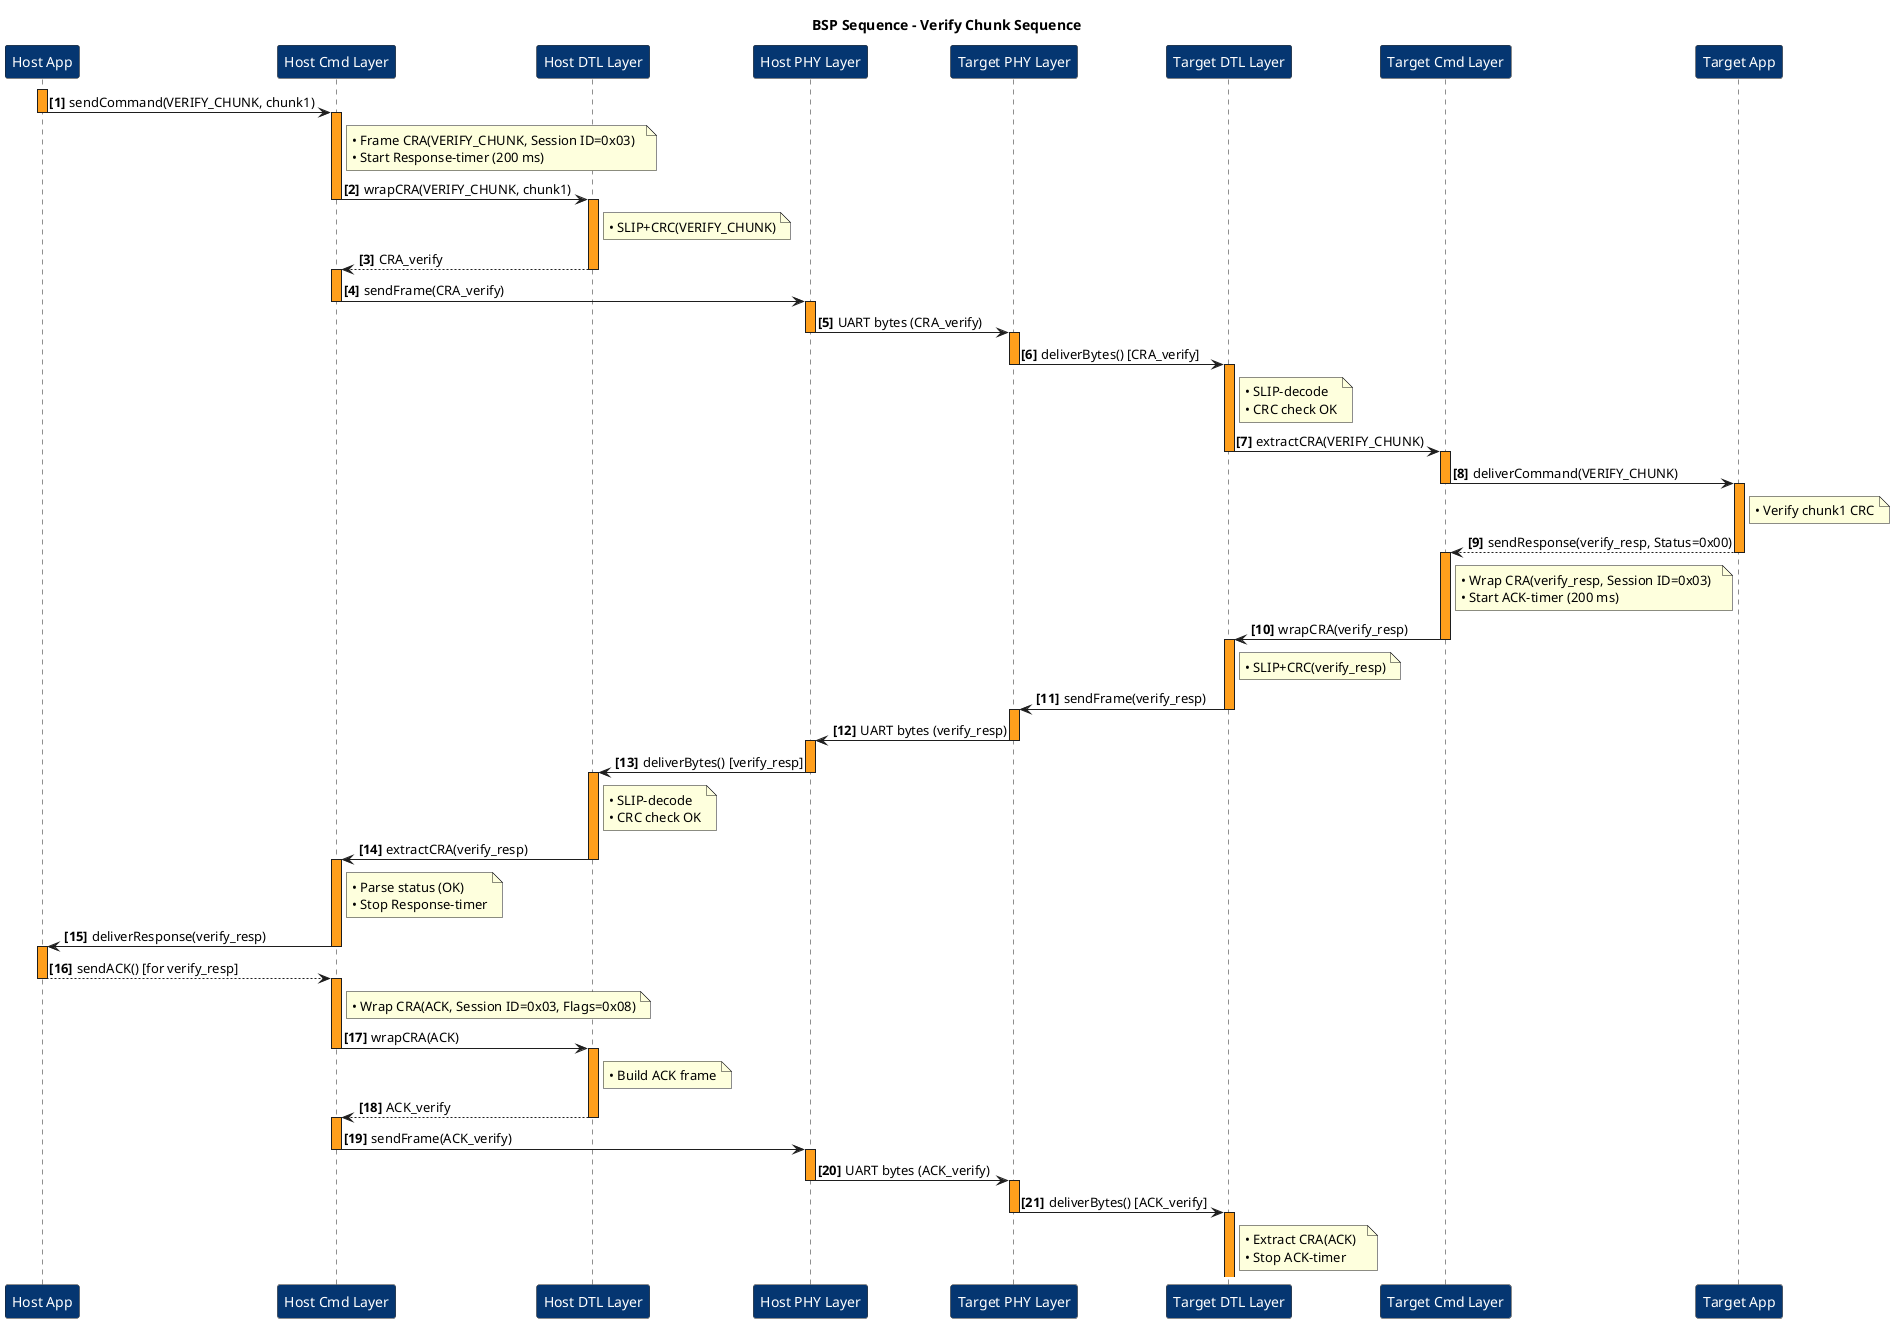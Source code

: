 @startuml bsp_verify_chunk_sequence

'──────────────────────── Visual settings ────────────────────────
skinparam ParticipantPadding 120 '
skinparam participant {
    BackgroundColor #053671
    BorderColor     #1e1e1e
    FontColor       white
}
skinparam sequence {
    ArrowColor                 #1e1e1e
    LifeLineBorderColor        #1e1e1e
    LifeLineBackgroundColor    #ff9f1c
    ParticipantBorderColor     #1e1e1e
    ParticipantBackgroundColor #053671
    ParticipantFontColor       white
}

title **BSP Sequence – Verify Chunk Sequence**

participant "Host App"         as HA
participant "Host Cmd Layer"   as HC
participant "Host DTL Layer"   as HD
participant "Host PHY Layer"   as HP
participant "Target PHY Layer" as TP
participant "Target DTL Layer" as TD
participant "Target Cmd Layer" as TC
participant "Target App"       as TA

autonumber "<b>[0]</b>"

'─── 1) Host sends VERIFY_CHUNK command ────────────────────────
activate HA
HA -> HC : sendCommand(VERIFY_CHUNK, chunk1)
deactivate HA

activate HC
note right of HC
  • Frame CRA(VERIFY_CHUNK, Session ID=0x03)  
  • Start Response-timer (200 ms)
end note
HC -> HD : wrapCRA(VERIFY_CHUNK, chunk1)
deactivate HC

activate HD
note right of HD
  • SLIP+CRC(VERIFY_CHUNK)
end note
HD --> HC : CRA_verify
deactivate HD

activate HC
HC -> HP : sendFrame(CRA_verify)
deactivate HC

activate HP
HP -> TP : UART bytes (CRA_verify)
deactivate HP

'─── 2) Target processes VERIFY_CHUNK ──────────────────────────
activate TP
TP -> TD : deliverBytes() [CRA_verify]
deactivate TP

activate TD
note right of TD
  • SLIP-decode  
  • CRC check OK
end note
TD -> TC : extractCRA(VERIFY_CHUNK)
deactivate TD

activate TC
TC -> TA : deliverCommand(VERIFY_CHUNK)
deactivate TC

activate TA
note right of TA
  • Verify chunk1 CRC
end note
TA --> TC : sendResponse(verify_resp, Status=0x00)
deactivate TA

activate TC
note right of TC
  • Wrap CRA(verify_resp, Session ID=0x03)  
  • Start ACK-timer (200 ms)
end note
TC -> TD : wrapCRA(verify_resp)
deactivate TC

activate TD
note right of TD
  • SLIP+CRC(verify_resp)
end note
TD -> TP : sendFrame(verify_resp)
deactivate TD

activate TP
TP -> HP : UART bytes (verify_resp)
deactivate TP

'─── 3) Host processes VERIFY_CHUNK response & sends ACK ───────
activate HP
HP -> HD : deliverBytes() [verify_resp]
deactivate HP

activate HD
note right of HD
  • SLIP-decode  
  • CRC check OK
end note
HD -> HC : extractCRA(verify_resp)
deactivate HD

activate HC
note right of HC
  • Parse status (OK)  
  • Stop Response-timer
end note
HC -> HA : deliverResponse(verify_resp)
deactivate HC

activate HA
HA --> HC : sendACK() [for verify_resp]
deactivate HA

activate HC
note right of HC
  • Wrap CRA(ACK, Session ID=0x03, Flags=0x08)
end note
HC -> HD : wrapCRA(ACK)
deactivate HC

activate HD
note right of HD
  • Build ACK frame
end note
HD --> HC : ACK_verify
deactivate HD

activate HC
HC -> HP : sendFrame(ACK_verify)
deactivate HC

activate HP
HP -> TP : UART bytes (ACK_verify)
deactivate HP

activate TP
TP -> TD : deliverBytes() [ACK_verify]
deactivate TP

activate TD
note right of TD
  • Extract CRA(ACK)  
  • Stop ACK-timer
end note
deactivate TD

@enduml